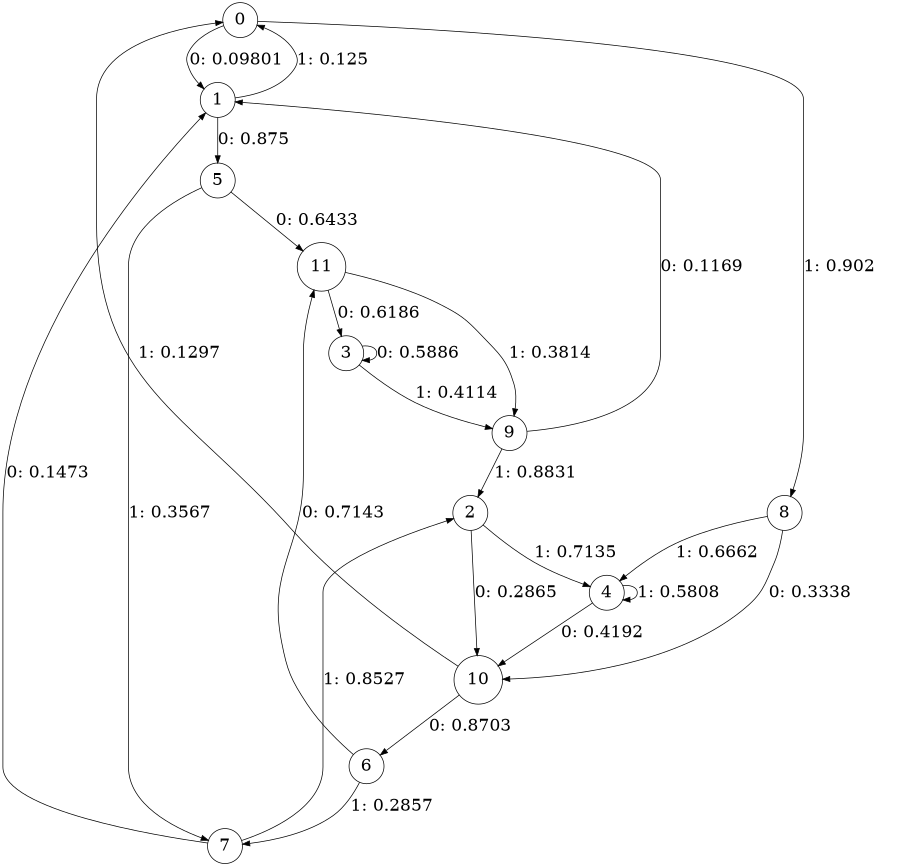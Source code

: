 digraph "ch22randomL4" {
size = "6,8.5";
ratio = "fill";
node [shape = circle];
node [fontsize = 24];
edge [fontsize = 24];
0 -> 1 [label = "0: 0.09801  "];
0 -> 8 [label = "1: 0.902    "];
1 -> 5 [label = "0: 0.875    "];
1 -> 0 [label = "1: 0.125    "];
2 -> 10 [label = "0: 0.2865   "];
2 -> 4 [label = "1: 0.7135   "];
3 -> 3 [label = "0: 0.5886   "];
3 -> 9 [label = "1: 0.4114   "];
4 -> 10 [label = "0: 0.4192   "];
4 -> 4 [label = "1: 0.5808   "];
5 -> 11 [label = "0: 0.6433   "];
5 -> 7 [label = "1: 0.3567   "];
6 -> 11 [label = "0: 0.7143   "];
6 -> 7 [label = "1: 0.2857   "];
7 -> 1 [label = "0: 0.1473   "];
7 -> 2 [label = "1: 0.8527   "];
8 -> 10 [label = "0: 0.3338   "];
8 -> 4 [label = "1: 0.6662   "];
9 -> 1 [label = "0: 0.1169   "];
9 -> 2 [label = "1: 0.8831   "];
10 -> 6 [label = "0: 0.8703   "];
10 -> 0 [label = "1: 0.1297   "];
11 -> 3 [label = "0: 0.6186   "];
11 -> 9 [label = "1: 0.3814   "];
}